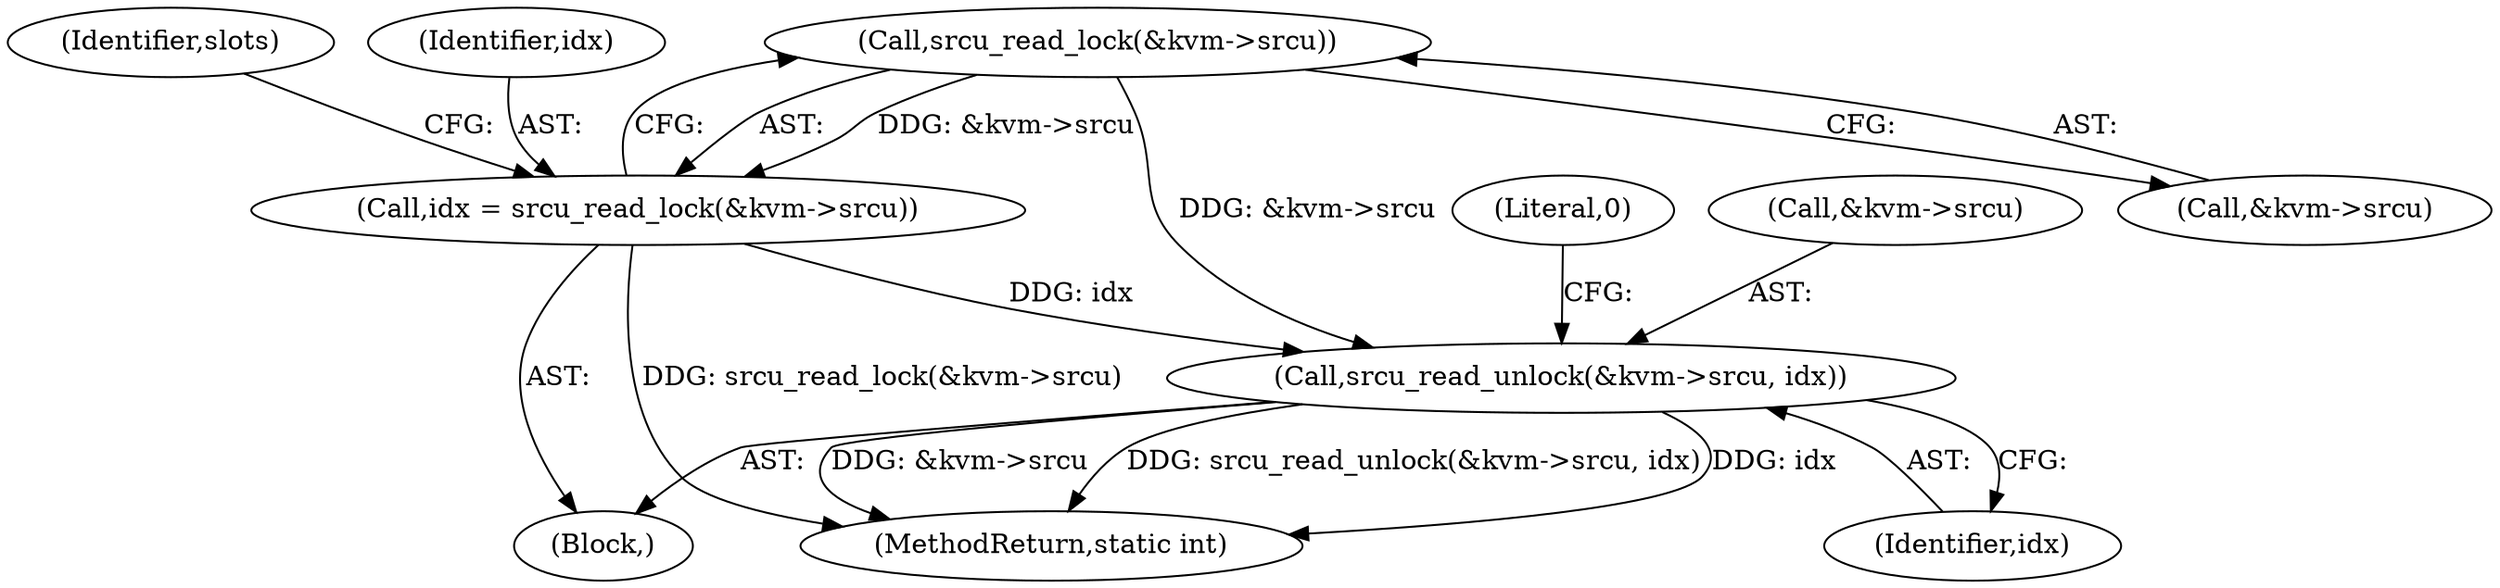 digraph "0_linux_09ca8e1173bcb12e2a449698c9ae3b86a8a10195@API" {
"1000108" [label="(Call,srcu_read_lock(&kvm->srcu))"];
"1000106" [label="(Call,idx = srcu_read_lock(&kvm->srcu))"];
"1000125" [label="(Call,srcu_read_unlock(&kvm->srcu, idx))"];
"1000109" [label="(Call,&kvm->srcu)"];
"1000114" [label="(Identifier,slots)"];
"1000106" [label="(Call,idx = srcu_read_lock(&kvm->srcu))"];
"1000108" [label="(Call,srcu_read_lock(&kvm->srcu))"];
"1000102" [label="(Block,)"];
"1000132" [label="(Literal,0)"];
"1000125" [label="(Call,srcu_read_unlock(&kvm->srcu, idx))"];
"1000130" [label="(Identifier,idx)"];
"1000126" [label="(Call,&kvm->srcu)"];
"1000107" [label="(Identifier,idx)"];
"1000133" [label="(MethodReturn,static int)"];
"1000108" -> "1000106"  [label="AST: "];
"1000108" -> "1000109"  [label="CFG: "];
"1000109" -> "1000108"  [label="AST: "];
"1000106" -> "1000108"  [label="CFG: "];
"1000108" -> "1000106"  [label="DDG: &kvm->srcu"];
"1000108" -> "1000125"  [label="DDG: &kvm->srcu"];
"1000106" -> "1000102"  [label="AST: "];
"1000107" -> "1000106"  [label="AST: "];
"1000114" -> "1000106"  [label="CFG: "];
"1000106" -> "1000133"  [label="DDG: srcu_read_lock(&kvm->srcu)"];
"1000106" -> "1000125"  [label="DDG: idx"];
"1000125" -> "1000102"  [label="AST: "];
"1000125" -> "1000130"  [label="CFG: "];
"1000126" -> "1000125"  [label="AST: "];
"1000130" -> "1000125"  [label="AST: "];
"1000132" -> "1000125"  [label="CFG: "];
"1000125" -> "1000133"  [label="DDG: srcu_read_unlock(&kvm->srcu, idx)"];
"1000125" -> "1000133"  [label="DDG: idx"];
"1000125" -> "1000133"  [label="DDG: &kvm->srcu"];
}
